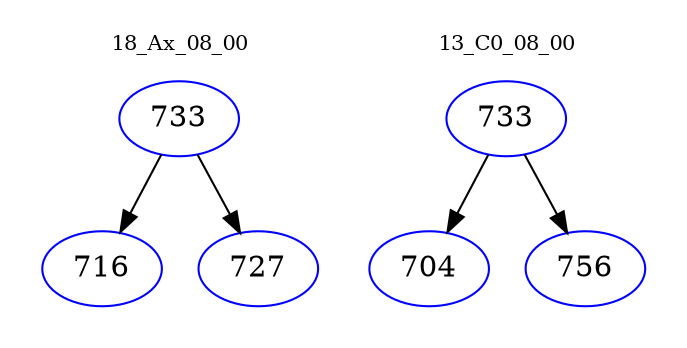 digraph{
subgraph cluster_0 {
color = white
label = "18_Ax_08_00";
fontsize=10;
T0_733 [label="733", color="blue"]
T0_733 -> T0_716 [color="black"]
T0_716 [label="716", color="blue"]
T0_733 -> T0_727 [color="black"]
T0_727 [label="727", color="blue"]
}
subgraph cluster_1 {
color = white
label = "13_C0_08_00";
fontsize=10;
T1_733 [label="733", color="blue"]
T1_733 -> T1_704 [color="black"]
T1_704 [label="704", color="blue"]
T1_733 -> T1_756 [color="black"]
T1_756 [label="756", color="blue"]
}
}

